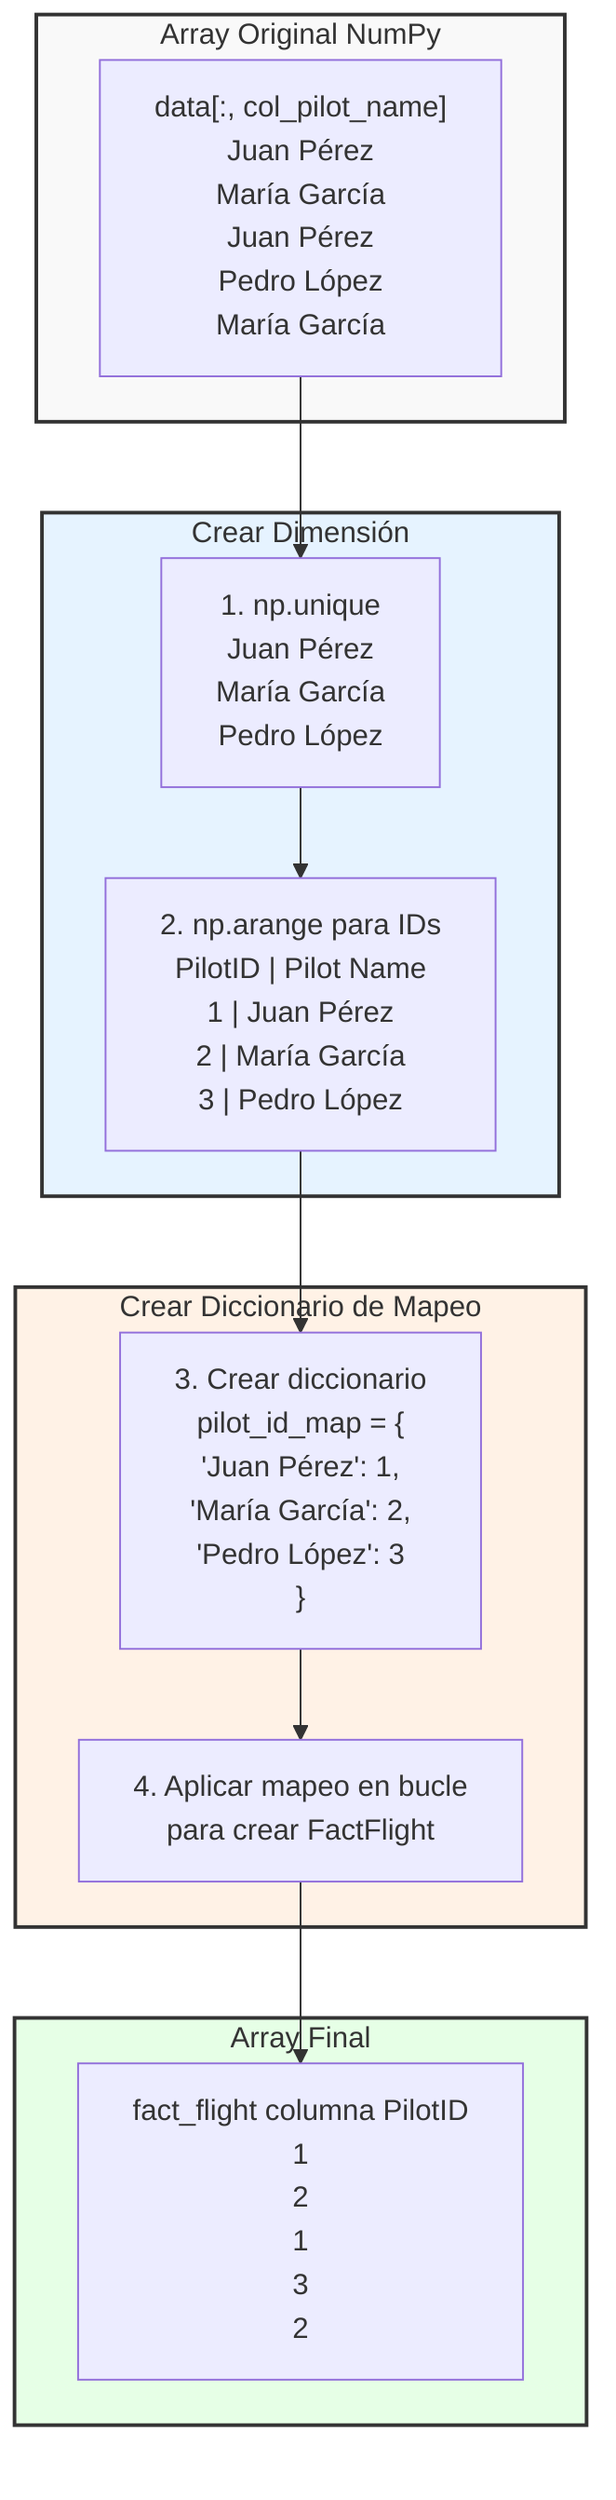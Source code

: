 flowchart TD
    subgraph ArrayOriginal["Array Original NumPy"]
        A["data[:, col_pilot_name]
        Juan Pérez
        María García
        Juan Pérez
        Pedro López
        María García"]
    end

    subgraph CrearDimension["Crear Dimensión"]
        B["1. np.unique
        Juan Pérez
        María García
        Pedro López"] --> 
        C["2. np.arange para IDs
        PilotID | Pilot Name
        1       | Juan Pérez
        2       | María García
        3       | Pedro López"]
    end

    subgraph CrearMapeo["Crear Diccionario de Mapeo"]
        D["3. Crear diccionario
        pilot_id_map = {
            'Juan Pérez': 1,
            'María García': 2,
            'Pedro López': 3
        }"] -->
        E["4. Aplicar mapeo en bucle
        para crear FactFlight"]
    end

    subgraph ResultadoFinal["Array Final"]
        F["fact_flight columna PilotID
        1
        2
        1
        3
        2"]
    end

    A --> B
    C --> D
    E --> F

    style ArrayOriginal fill:#f9f9f9,stroke:#333,stroke-width:2px
    style CrearDimension fill:#e6f3ff,stroke:#333,stroke-width:2px
    style CrearMapeo fill:#fff2e6,stroke:#333,stroke-width:2px
    style ResultadoFinal fill:#e6ffe6,stroke:#333,stroke-width:2px